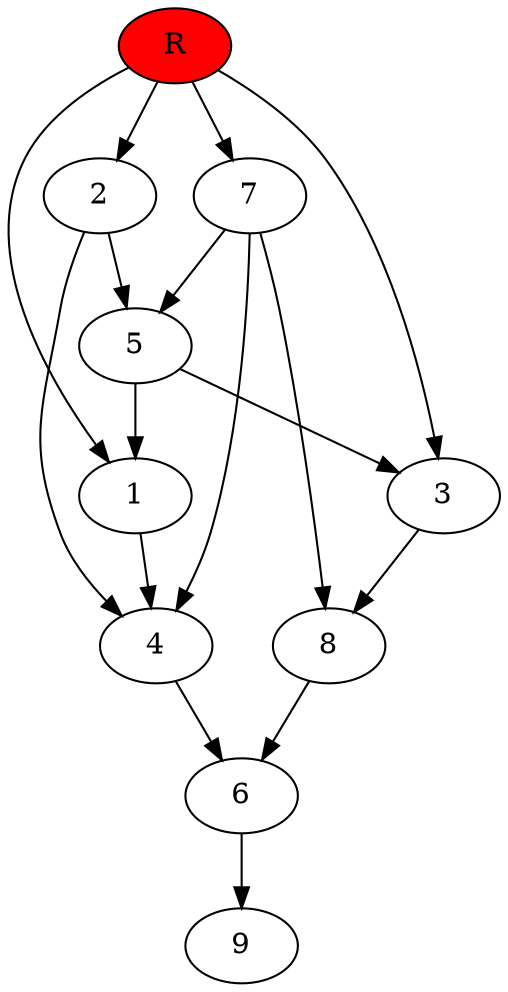 digraph prb78449 {
	1
	2
	3
	4
	5
	6
	7
	8
	R [fillcolor="#ff0000" style=filled]
	1 -> 4
	2 -> 4
	2 -> 5
	3 -> 8
	4 -> 6
	5 -> 1
	5 -> 3
	6 -> 9
	7 -> 4
	7 -> 5
	7 -> 8
	8 -> 6
	R -> 1
	R -> 2
	R -> 3
	R -> 7
}
